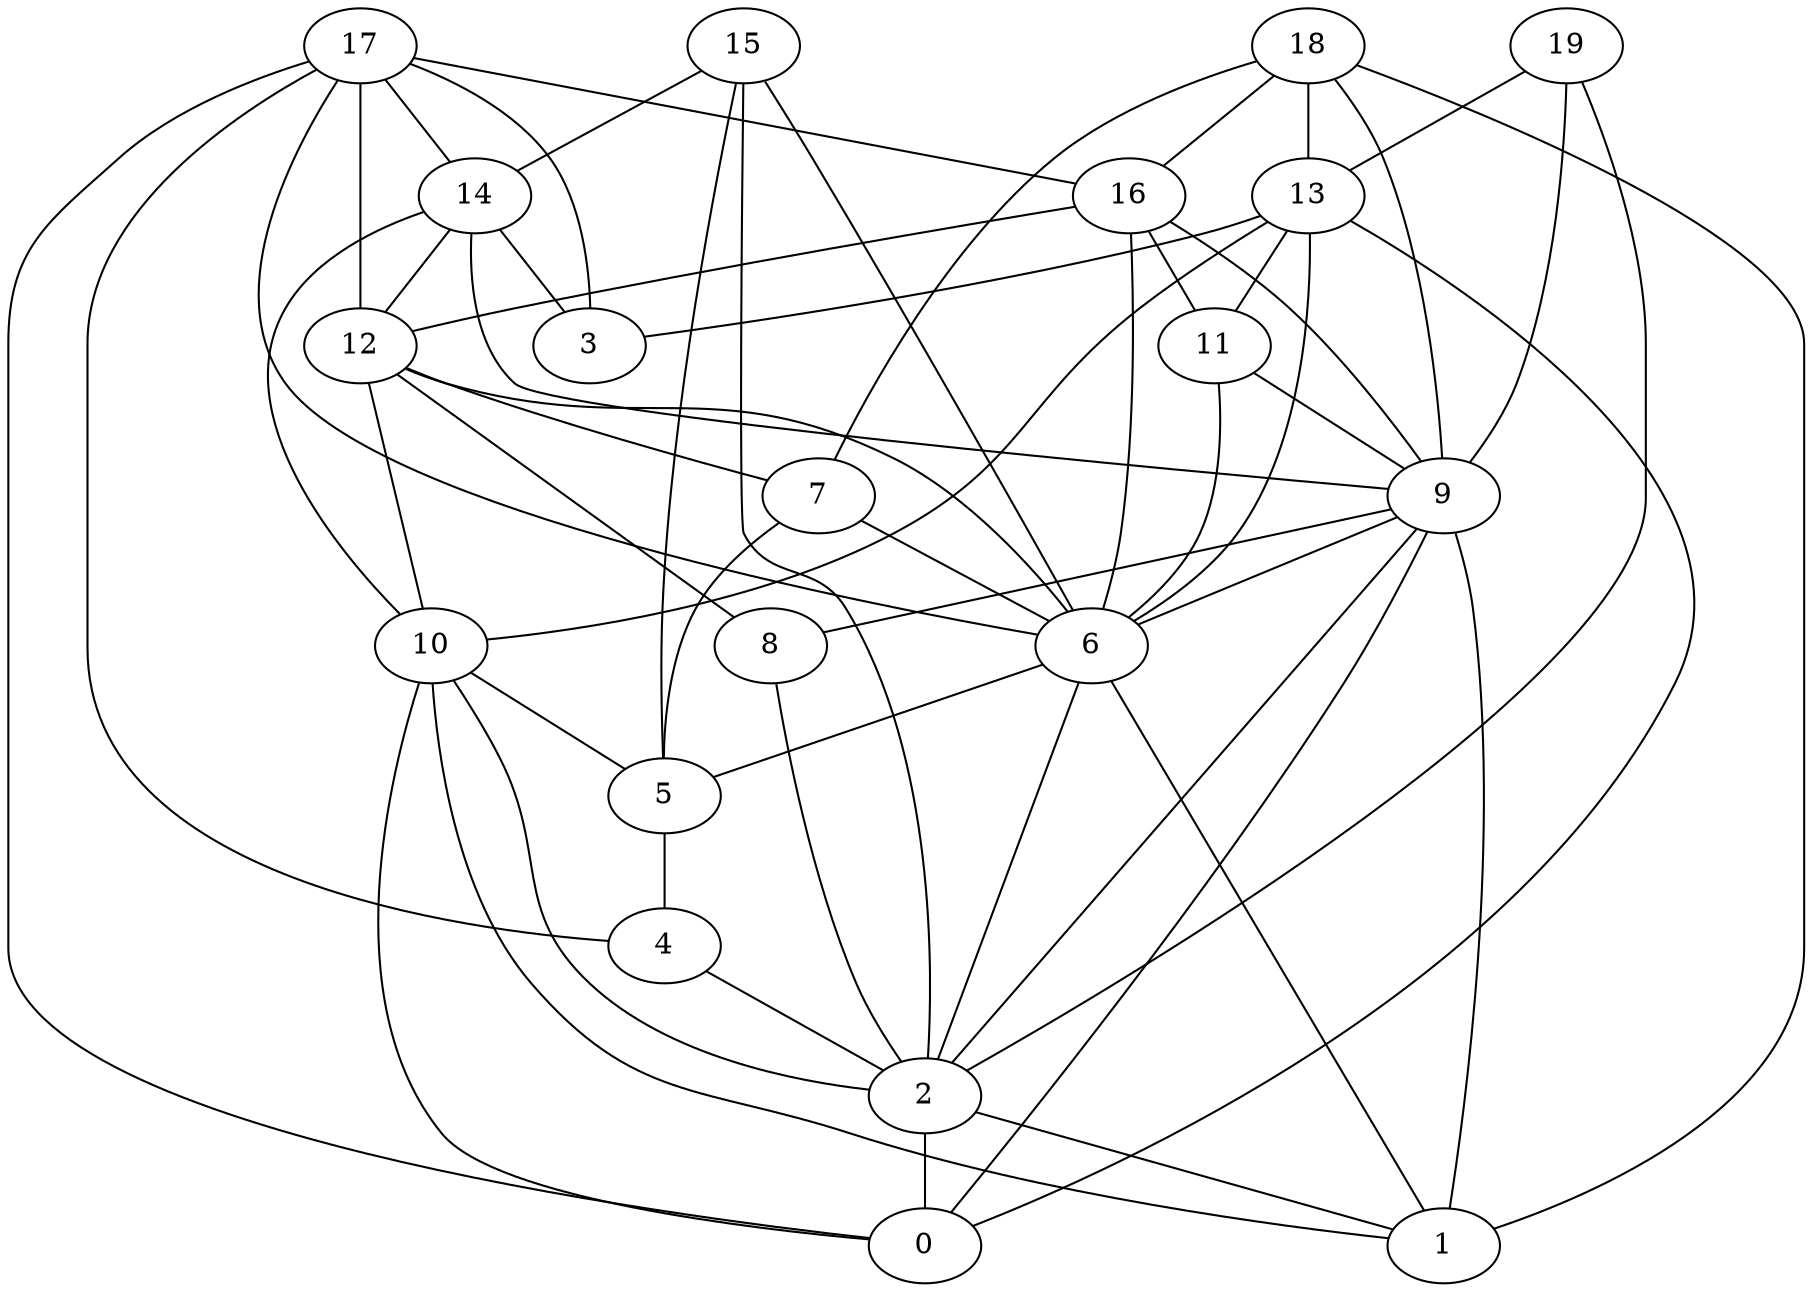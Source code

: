 digraph G {

subgraph G1 {
17 -> 14 [dir = none]
17 -> 3 [dir = none]
17 -> 16 [dir = none]
17 -> 6 [dir = none]
17 -> 4 [dir = none]
17 -> 12 [dir = none]
17 -> 0 [dir = none]
4 -> 2 [dir = none]
7 -> 6 [dir = none]
7 -> 5 [dir = none]
15 -> 2 [dir = none]
15 -> 5 [dir = none]
15 -> 14 [dir = none]
15 -> 6 [dir = none]
12 -> 8 [dir = none]
12 -> 10 [dir = none]
12 -> 6 [dir = none]
12 -> 7 [dir = none]
5 -> 4 [dir = none]
10 -> 2 [dir = none]
10 -> 0 [dir = none]
10 -> 1 [dir = none]
10 -> 5 [dir = none]
13 -> 6 [dir = none]
13 -> 10 [dir = none]
13 -> 11 [dir = none]
13 -> 0 [dir = none]
13 -> 3 [dir = none]
16 -> 6 [dir = none]
16 -> 9 [dir = none]
16 -> 12 [dir = none]
16 -> 11 [dir = none]
18 -> 9 [dir = none]
18 -> 1 [dir = none]
18 -> 16 [dir = none]
18 -> 7 [dir = none]
18 -> 13 [dir = none]
11 -> 6 [dir = none]
11 -> 9 [dir = none]
14 -> 12 [dir = none]
14 -> 3 [dir = none]
14 -> 9 [dir = none]
14 -> 10 [dir = none]
9 -> 8 [dir = none]
9 -> 1 [dir = none]
9 -> 6 [dir = none]
9 -> 0 [dir = none]
9 -> 2 [dir = none]
8 -> 2 [dir = none]
2 -> 0 [dir = none]
2 -> 1 [dir = none]
19 -> 13 [dir = none]
19 -> 2 [dir = none]
19 -> 9 [dir = none]
6 -> 5 [dir = none]
6 -> 1 [dir = none]
6 -> 2 [dir = none]
}

}

